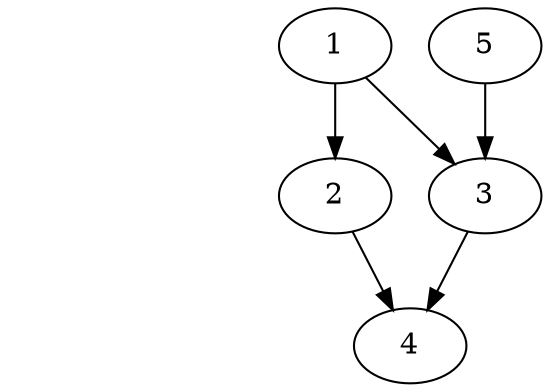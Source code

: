 digraph G4 {
	0 [period=700, priority=60, deadline=700, map=1]
	0 [label="tdg_id=0", style=invis]
	0 [label="maxI=0", style=invis]
	0 [label="maxT=14", style=invis]
	1 [MIET="94.48", MEET="94.48", MAET="94.48", MEM="500", UNIT="KB"]
	2 [MIET="58.21", MEET="58.21", MAET="58.21", MEM="500", UNIT="B"]
	3 [MIET="14.42", MEET="14.42", MAET="14.42", MEM="500", UNIT="KB"]
	4 [MIET="35.38", MEET="35.38", MAET="35.38", MEM="500", UNIT="B"]
	5 [MIET="12.84", MEET="12.84", MAET="12.84", MEM="500", UNIT="KB"]
	1 -> 2
	1 -> 3
	2 -> 4
	3 -> 4
	5 -> 3
}
